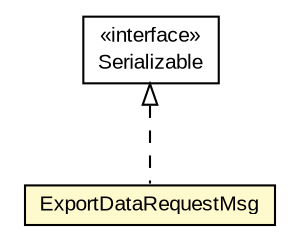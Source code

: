 #!/usr/local/bin/dot
#
# Class diagram 
# Generated by UMLGraph version R5_6-24-gf6e263 (http://www.umlgraph.org/)
#

digraph G {
	edge [fontname="arial",fontsize=10,labelfontname="arial",labelfontsize=10];
	node [fontname="arial",fontsize=10,shape=plaintext];
	nodesep=0.25;
	ranksep=0.5;
	// org.miloss.fgsms.services.interfaces.automatedreportingservice.ExportDataRequestMsg
	c329888 [label=<<table title="org.miloss.fgsms.services.interfaces.automatedreportingservice.ExportDataRequestMsg" border="0" cellborder="1" cellspacing="0" cellpadding="2" port="p" bgcolor="lemonChiffon" href="./ExportDataRequestMsg.html">
		<tr><td><table border="0" cellspacing="0" cellpadding="1">
<tr><td align="center" balign="center"> ExportDataRequestMsg </td></tr>
		</table></td></tr>
		</table>>, URL="./ExportDataRequestMsg.html", fontname="arial", fontcolor="black", fontsize=10.0];
	//org.miloss.fgsms.services.interfaces.automatedreportingservice.ExportDataRequestMsg implements java.io.Serializable
	c330841:p -> c329888:p [dir=back,arrowtail=empty,style=dashed];
	// java.io.Serializable
	c330841 [label=<<table title="java.io.Serializable" border="0" cellborder="1" cellspacing="0" cellpadding="2" port="p" href="http://java.sun.com/j2se/1.4.2/docs/api/java/io/Serializable.html">
		<tr><td><table border="0" cellspacing="0" cellpadding="1">
<tr><td align="center" balign="center"> &#171;interface&#187; </td></tr>
<tr><td align="center" balign="center"> Serializable </td></tr>
		</table></td></tr>
		</table>>, URL="http://java.sun.com/j2se/1.4.2/docs/api/java/io/Serializable.html", fontname="arial", fontcolor="black", fontsize=10.0];
}

